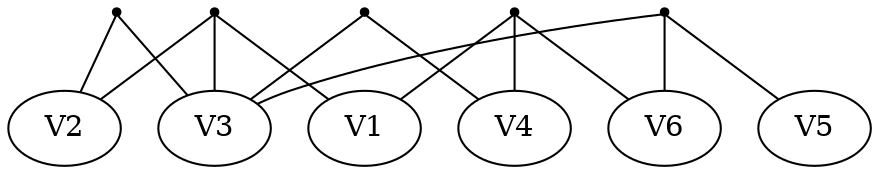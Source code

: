 graph Leters
{
E1 -- {V1,V2,V3}
E2 -- {V2,V3}
E3 -- {V3,V5,V6}
E4 -- {V3,V4}
E5 -- {V1,V4,V6}
E1 [shape = point]
E2 [shape = point]
E3 [shape = point]
E4 [shape = point]
E5 [shape = point]
}
